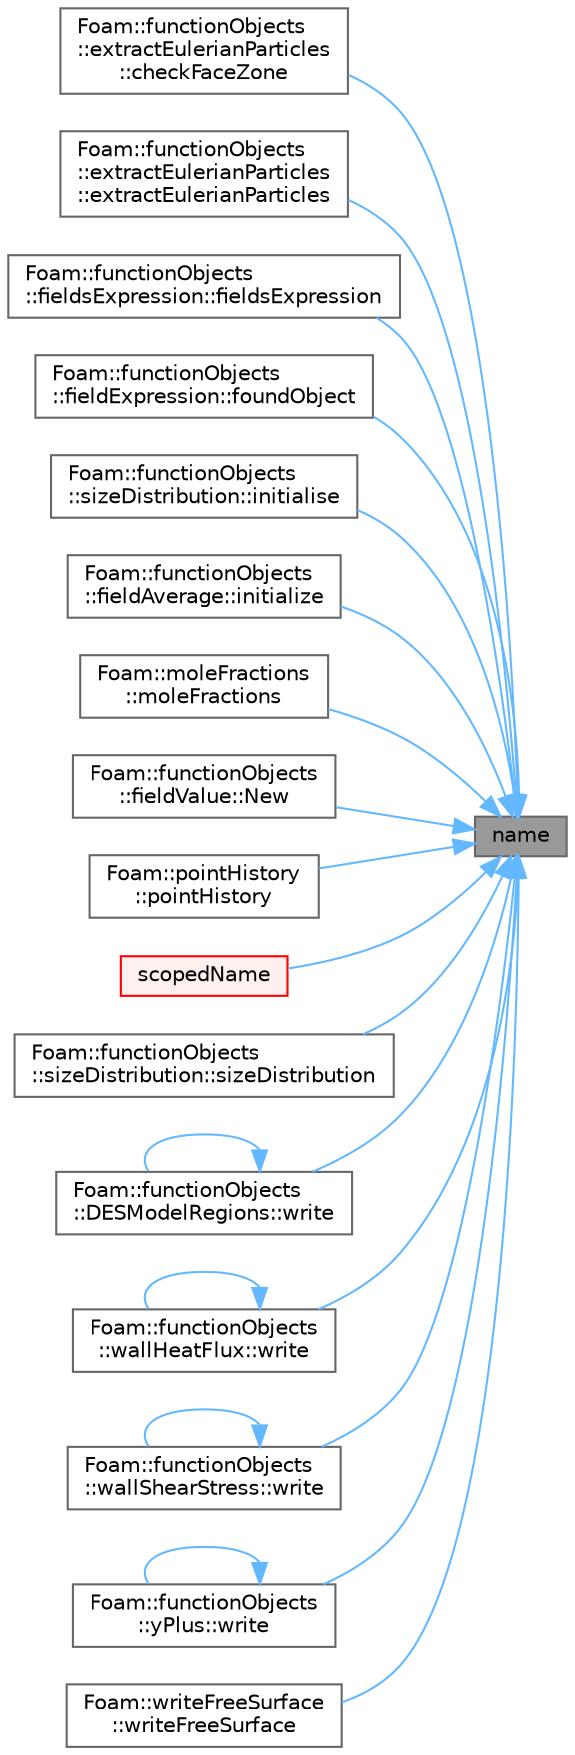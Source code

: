 digraph "name"
{
 // LATEX_PDF_SIZE
  bgcolor="transparent";
  edge [fontname=Helvetica,fontsize=10,labelfontname=Helvetica,labelfontsize=10];
  node [fontname=Helvetica,fontsize=10,shape=box,height=0.2,width=0.4];
  rankdir="RL";
  Node1 [id="Node000001",label="name",height=0.2,width=0.4,color="gray40", fillcolor="grey60", style="filled", fontcolor="black",tooltip=" "];
  Node1 -> Node2 [id="edge1_Node000001_Node000002",dir="back",color="steelblue1",style="solid",tooltip=" "];
  Node2 [id="Node000002",label="Foam::functionObjects\l::extractEulerianParticles\l::checkFaceZone",height=0.2,width=0.4,color="grey40", fillcolor="white", style="filled",URL="$classFoam_1_1functionObjects_1_1extractEulerianParticles.html#ad4fe71aa9fbe931d0ec4f3c69d2e878e",tooltip=" "];
  Node1 -> Node3 [id="edge2_Node000001_Node000003",dir="back",color="steelblue1",style="solid",tooltip=" "];
  Node3 [id="Node000003",label="Foam::functionObjects\l::extractEulerianParticles\l::extractEulerianParticles",height=0.2,width=0.4,color="grey40", fillcolor="white", style="filled",URL="$classFoam_1_1functionObjects_1_1extractEulerianParticles.html#a55221b03358733a5faf5c8882cb83ec7",tooltip=" "];
  Node1 -> Node4 [id="edge3_Node000001_Node000004",dir="back",color="steelblue1",style="solid",tooltip=" "];
  Node4 [id="Node000004",label="Foam::functionObjects\l::fieldsExpression::fieldsExpression",height=0.2,width=0.4,color="grey40", fillcolor="white", style="filled",URL="$classFoam_1_1functionObjects_1_1fieldsExpression.html#accd0d1f49516e5ecfe43d098f068b088",tooltip=" "];
  Node1 -> Node5 [id="edge4_Node000001_Node000005",dir="back",color="steelblue1",style="solid",tooltip=" "];
  Node5 [id="Node000005",label="Foam::functionObjects\l::fieldExpression::foundObject",height=0.2,width=0.4,color="grey40", fillcolor="white", style="filled",URL="$classFoam_1_1functionObjects_1_1fieldExpression.html#a15f11980164cf067cfafc93e89459c3d",tooltip=" "];
  Node1 -> Node6 [id="edge5_Node000001_Node000006",dir="back",color="steelblue1",style="solid",tooltip=" "];
  Node6 [id="Node000006",label="Foam::functionObjects\l::sizeDistribution::initialise",height=0.2,width=0.4,color="grey40", fillcolor="white", style="filled",URL="$classFoam_1_1functionObjects_1_1sizeDistribution.html#a64b2d7a28364c2ec1f1123d4633d20d5",tooltip=" "];
  Node1 -> Node7 [id="edge6_Node000001_Node000007",dir="back",color="steelblue1",style="solid",tooltip=" "];
  Node7 [id="Node000007",label="Foam::functionObjects\l::fieldAverage::initialize",height=0.2,width=0.4,color="grey40", fillcolor="white", style="filled",URL="$classFoam_1_1functionObjects_1_1fieldAverage.html#a25a40b6614565f755233080a384c35f1",tooltip=" "];
  Node1 -> Node8 [id="edge7_Node000001_Node000008",dir="back",color="steelblue1",style="solid",tooltip=" "];
  Node8 [id="Node000008",label="Foam::moleFractions\l::moleFractions",height=0.2,width=0.4,color="grey40", fillcolor="white", style="filled",URL="$classFoam_1_1moleFractions.html#abe155bf391d171736e0046d3aa8e4b48",tooltip=" "];
  Node1 -> Node9 [id="edge8_Node000001_Node000009",dir="back",color="steelblue1",style="solid",tooltip=" "];
  Node9 [id="Node000009",label="Foam::functionObjects\l::fieldValue::New",height=0.2,width=0.4,color="grey40", fillcolor="white", style="filled",URL="$classFoam_1_1functionObjects_1_1fieldValue.html#ae28b41f3fe2c3bd7d7e5b49a7b94b0d2",tooltip=" "];
  Node1 -> Node10 [id="edge9_Node000001_Node000010",dir="back",color="steelblue1",style="solid",tooltip=" "];
  Node10 [id="Node000010",label="Foam::pointHistory\l::pointHistory",height=0.2,width=0.4,color="grey40", fillcolor="white", style="filled",URL="$classFoam_1_1pointHistory.html#afa88b90c8ce485b9c6b69091b4ea1242",tooltip=" "];
  Node1 -> Node11 [id="edge10_Node000001_Node000011",dir="back",color="steelblue1",style="solid",tooltip=" "];
  Node11 [id="Node000011",label="scopedName",height=0.2,width=0.4,color="red", fillcolor="#FFF0F0", style="filled",URL="$classFoam_1_1functionObject.html#ac3a973c5f3a4a245b475cf4fc6de864a",tooltip=" "];
  Node1 -> Node34 [id="edge11_Node000001_Node000034",dir="back",color="steelblue1",style="solid",tooltip=" "];
  Node34 [id="Node000034",label="Foam::functionObjects\l::sizeDistribution::sizeDistribution",height=0.2,width=0.4,color="grey40", fillcolor="white", style="filled",URL="$classFoam_1_1functionObjects_1_1sizeDistribution.html#acf989b55cc887a892ad986d54625c7e0",tooltip=" "];
  Node1 -> Node35 [id="edge12_Node000001_Node000035",dir="back",color="steelblue1",style="solid",tooltip=" "];
  Node35 [id="Node000035",label="Foam::functionObjects\l::DESModelRegions::write",height=0.2,width=0.4,color="grey40", fillcolor="white", style="filled",URL="$classFoam_1_1functionObjects_1_1DESModelRegions.html#ae8f6374e29a250261b3979bbd6e5cb40",tooltip=" "];
  Node35 -> Node35 [id="edge13_Node000035_Node000035",dir="back",color="steelblue1",style="solid",tooltip=" "];
  Node1 -> Node36 [id="edge14_Node000001_Node000036",dir="back",color="steelblue1",style="solid",tooltip=" "];
  Node36 [id="Node000036",label="Foam::functionObjects\l::wallHeatFlux::write",height=0.2,width=0.4,color="grey40", fillcolor="white", style="filled",URL="$classFoam_1_1functionObjects_1_1wallHeatFlux.html#ae8f6374e29a250261b3979bbd6e5cb40",tooltip=" "];
  Node36 -> Node36 [id="edge15_Node000036_Node000036",dir="back",color="steelblue1",style="solid",tooltip=" "];
  Node1 -> Node37 [id="edge16_Node000001_Node000037",dir="back",color="steelblue1",style="solid",tooltip=" "];
  Node37 [id="Node000037",label="Foam::functionObjects\l::wallShearStress::write",height=0.2,width=0.4,color="grey40", fillcolor="white", style="filled",URL="$classFoam_1_1functionObjects_1_1wallShearStress.html#ae8f6374e29a250261b3979bbd6e5cb40",tooltip=" "];
  Node37 -> Node37 [id="edge17_Node000037_Node000037",dir="back",color="steelblue1",style="solid",tooltip=" "];
  Node1 -> Node38 [id="edge18_Node000001_Node000038",dir="back",color="steelblue1",style="solid",tooltip=" "];
  Node38 [id="Node000038",label="Foam::functionObjects\l::yPlus::write",height=0.2,width=0.4,color="grey40", fillcolor="white", style="filled",URL="$classFoam_1_1functionObjects_1_1yPlus.html#ae8f6374e29a250261b3979bbd6e5cb40",tooltip=" "];
  Node38 -> Node38 [id="edge19_Node000038_Node000038",dir="back",color="steelblue1",style="solid",tooltip=" "];
  Node1 -> Node39 [id="edge20_Node000001_Node000039",dir="back",color="steelblue1",style="solid",tooltip=" "];
  Node39 [id="Node000039",label="Foam::writeFreeSurface\l::writeFreeSurface",height=0.2,width=0.4,color="grey40", fillcolor="white", style="filled",URL="$classFoam_1_1writeFreeSurface.html#a6d391a5320256fc835a97b3cfed1b8df",tooltip=" "];
}
